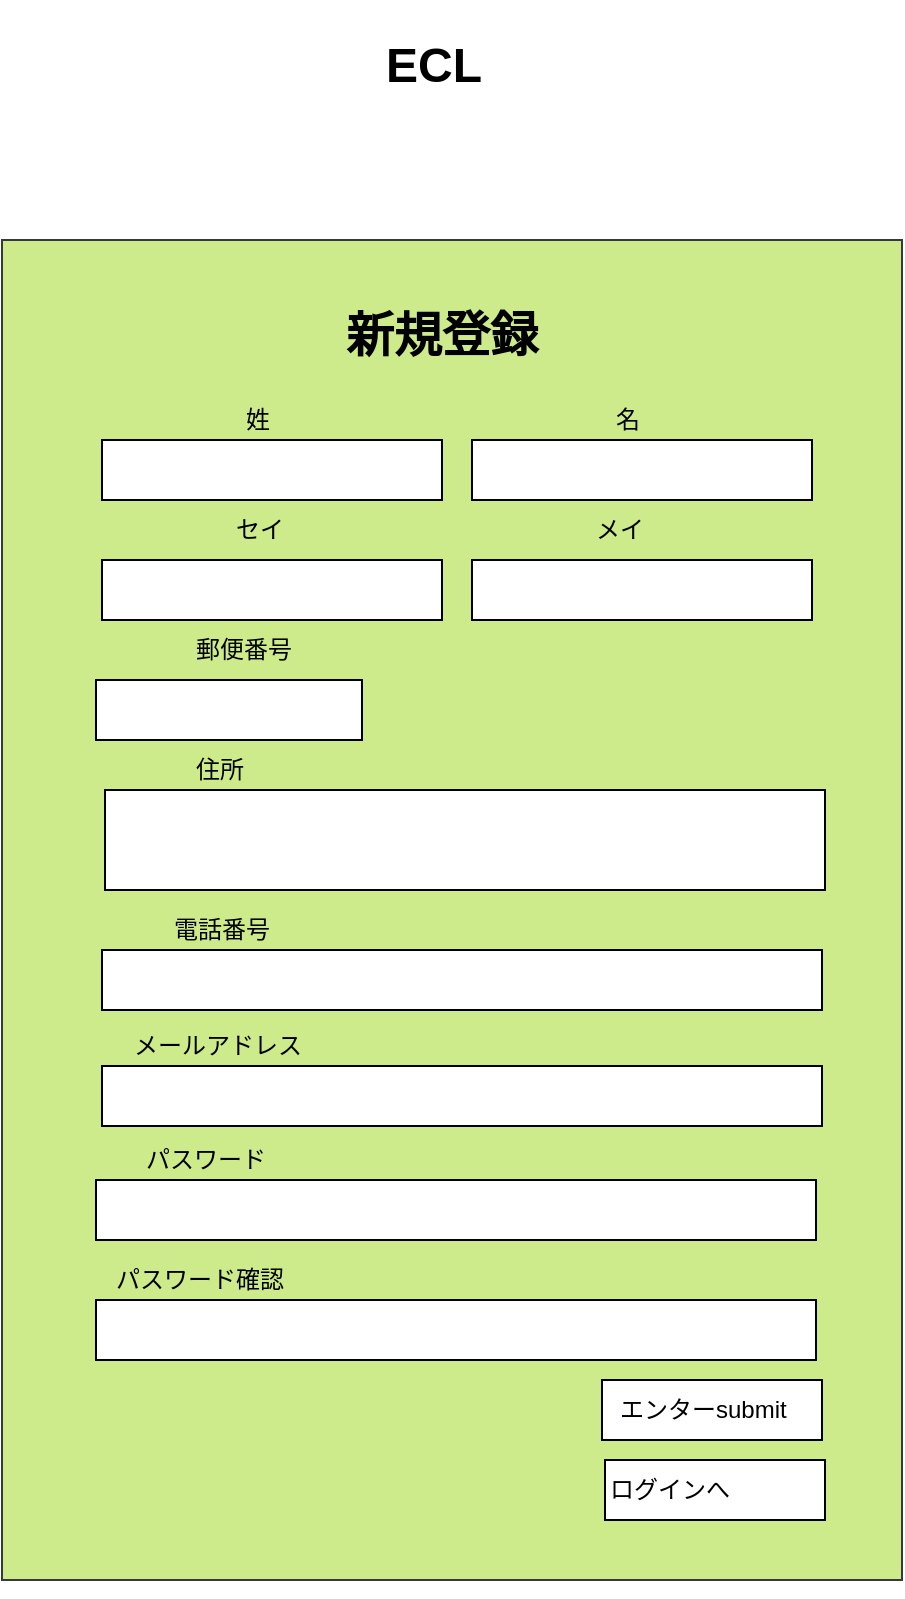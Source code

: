 <mxfile version="10.8.5" type="github"><diagram id="z4pzhMaWkLFEfseLZyCn" name="Page-1"><mxGraphModel dx="737" dy="648" grid="1" gridSize="10" guides="1" tooltips="1" connect="1" arrows="1" fold="1" page="1" pageScale="1" pageWidth="1169" pageHeight="1654" math="0" shadow="0"><root><mxCell id="0"/><mxCell id="1" parent="0"/><mxCell id="HKLMT0H2417e0t2VfTt4-1" value="&lt;h1&gt;ECL&lt;/h1&gt;" style="text;html=1;resizable=0;points=[];autosize=1;align=left;verticalAlign=top;spacingTop=-4;" parent="1" vertex="1"><mxGeometry x="420" y="10" width="60" height="50" as="geometry"/></mxCell><mxCell id="HKLMT0H2417e0t2VfTt4-2" value="" style="rounded=0;whiteSpace=wrap;html=1;strokeWidth=4;fillColor=none;gradientColor=none;align=left;strokeColor=none;" parent="1" vertex="1"><mxGeometry x="400" y="180" width="120" height="200" as="geometry"/></mxCell><mxCell id="HKLMT0H2417e0t2VfTt4-3" value="" style="rounded=0;whiteSpace=wrap;html=1;strokeWidth=1;align=left;fillColor=#cdeb8b;strokeColor=#36393d;" parent="1" vertex="1"><mxGeometry x="230" y="130" width="450" height="670" as="geometry"/></mxCell><mxCell id="HKLMT0H2417e0t2VfTt4-4" value="&lt;h1&gt;新規登録&lt;/h1&gt;" style="text;html=1;resizable=0;points=[];autosize=1;align=left;verticalAlign=top;spacingTop=-4;" parent="1" vertex="1"><mxGeometry x="400" y="145" width="110" height="50" as="geometry"/></mxCell><mxCell id="HKLMT0H2417e0t2VfTt4-7" value="" style="rounded=0;whiteSpace=wrap;html=1;strokeWidth=1;align=left;" parent="1" vertex="1"><mxGeometry x="280" y="230" width="170" height="30" as="geometry"/></mxCell><mxCell id="HKLMT0H2417e0t2VfTt4-8" value="" style="rounded=0;whiteSpace=wrap;html=1;strokeWidth=1;align=left;" parent="1" vertex="1"><mxGeometry x="465" y="230" width="170" height="30" as="geometry"/></mxCell><mxCell id="HKLMT0H2417e0t2VfTt4-9" value="" style="rounded=0;whiteSpace=wrap;html=1;strokeWidth=1;align=left;" parent="1" vertex="1"><mxGeometry x="280" y="290" width="170" height="30" as="geometry"/></mxCell><mxCell id="HKLMT0H2417e0t2VfTt4-10" value="" style="rounded=0;whiteSpace=wrap;html=1;strokeWidth=1;align=left;" parent="1" vertex="1"><mxGeometry x="465" y="290" width="170" height="30" as="geometry"/></mxCell><mxCell id="HKLMT0H2417e0t2VfTt4-11" value="" style="rounded=0;whiteSpace=wrap;html=1;strokeWidth=1;align=left;" parent="1" vertex="1"><mxGeometry x="277" y="350" width="133" height="30" as="geometry"/></mxCell><mxCell id="HKLMT0H2417e0t2VfTt4-12" value="" style="rounded=0;whiteSpace=wrap;html=1;strokeWidth=1;align=left;" parent="1" vertex="1"><mxGeometry x="281.5" y="405" width="360" height="50" as="geometry"/></mxCell><mxCell id="HKLMT0H2417e0t2VfTt4-13" style="edgeStyle=orthogonalEdgeStyle;rounded=0;orthogonalLoop=1;jettySize=auto;html=1;exitX=0.5;exitY=1;exitDx=0;exitDy=0;fontFamily=Helvetica;" parent="1" source="HKLMT0H2417e0t2VfTt4-8" target="HKLMT0H2417e0t2VfTt4-8" edge="1"><mxGeometry relative="1" as="geometry"/></mxCell><mxCell id="HKLMT0H2417e0t2VfTt4-19" value="姓" style="text;html=1;resizable=0;points=[];autosize=1;align=left;verticalAlign=top;spacingTop=-4;" parent="1" vertex="1"><mxGeometry x="350" y="210" width="30" height="20" as="geometry"/></mxCell><mxCell id="HKLMT0H2417e0t2VfTt4-20" value="名" style="text;html=1;resizable=0;points=[];autosize=1;align=left;verticalAlign=top;spacingTop=-4;" parent="1" vertex="1"><mxGeometry x="535" y="210" width="30" height="20" as="geometry"/></mxCell><mxCell id="HKLMT0H2417e0t2VfTt4-23" value="" style="rounded=0;whiteSpace=wrap;html=1;strokeWidth=1;align=left;" parent="1" vertex="1"><mxGeometry x="280" y="485" width="360" height="30" as="geometry"/></mxCell><mxCell id="HKLMT0H2417e0t2VfTt4-27" value="" style="rounded=0;whiteSpace=wrap;html=1;strokeWidth=1;align=left;" parent="1" vertex="1"><mxGeometry x="277" y="660" width="360" height="30" as="geometry"/></mxCell><mxCell id="HKLMT0H2417e0t2VfTt4-28" value="" style="rounded=0;whiteSpace=wrap;html=1;strokeWidth=1;align=left;" parent="1" vertex="1"><mxGeometry x="277" y="600" width="360" height="30" as="geometry"/></mxCell><mxCell id="HKLMT0H2417e0t2VfTt4-29" value="" style="rounded=0;whiteSpace=wrap;html=1;strokeWidth=1;align=left;" parent="1" vertex="1"><mxGeometry x="280" y="543" width="360" height="30" as="geometry"/></mxCell><mxCell id="HKLMT0H2417e0t2VfTt4-33" value="セイ" style="text;html=1;resizable=0;points=[];autosize=1;align=left;verticalAlign=top;spacingTop=-4;" parent="1" vertex="1"><mxGeometry x="345" y="265" width="40" height="20" as="geometry"/></mxCell><mxCell id="HKLMT0H2417e0t2VfTt4-34" value="メイ" style="text;html=1;resizable=0;points=[];autosize=1;align=left;verticalAlign=top;spacingTop=-4;" parent="1" vertex="1"><mxGeometry x="525" y="265" width="40" height="20" as="geometry"/></mxCell><mxCell id="HKLMT0H2417e0t2VfTt4-35" value="郵便番号" style="text;html=1;resizable=0;points=[];autosize=1;align=left;verticalAlign=top;spacingTop=-4;" parent="1" vertex="1"><mxGeometry x="325" y="325" width="60" height="20" as="geometry"/></mxCell><mxCell id="HKLMT0H2417e0t2VfTt4-36" value="住所" style="text;html=1;resizable=0;points=[];autosize=1;align=left;verticalAlign=top;spacingTop=-4;" parent="1" vertex="1"><mxGeometry x="325" y="385" width="40" height="20" as="geometry"/></mxCell><mxCell id="HKLMT0H2417e0t2VfTt4-37" value="電話番号&lt;br&gt;" style="text;html=1;resizable=0;points=[];autosize=1;align=left;verticalAlign=top;spacingTop=-4;" parent="1" vertex="1"><mxGeometry x="313.5" y="465" width="60" height="20" as="geometry"/></mxCell><mxCell id="HKLMT0H2417e0t2VfTt4-40" value="メールアドレス" style="text;html=1;resizable=0;points=[];autosize=1;align=left;verticalAlign=top;spacingTop=-4;" parent="1" vertex="1"><mxGeometry x="293.5" y="522.5" width="100" height="20" as="geometry"/></mxCell><mxCell id="HKLMT0H2417e0t2VfTt4-41" value="パスワード" style="text;html=1;resizable=0;points=[];autosize=1;align=left;verticalAlign=top;spacingTop=-4;" parent="1" vertex="1"><mxGeometry x="300" y="580" width="80" height="20" as="geometry"/></mxCell><mxCell id="HKLMT0H2417e0t2VfTt4-44" value="パスワード確認" style="text;html=1;resizable=0;points=[];autosize=1;align=left;verticalAlign=top;spacingTop=-4;" parent="1" vertex="1"><mxGeometry x="285" y="640" width="100" height="20" as="geometry"/></mxCell><mxCell id="HKLMT0H2417e0t2VfTt4-45" style="edgeStyle=orthogonalEdgeStyle;rounded=0;orthogonalLoop=1;jettySize=auto;html=1;exitX=0.5;exitY=1;exitDx=0;exitDy=0;fontFamily=Helvetica;" parent="1" source="HKLMT0H2417e0t2VfTt4-3" target="HKLMT0H2417e0t2VfTt4-3" edge="1"><mxGeometry relative="1" as="geometry"/></mxCell><mxCell id="HKLMT0H2417e0t2VfTt4-46" value="" style="rounded=0;whiteSpace=wrap;html=1;strokeWidth=1;align=left;" parent="1" vertex="1"><mxGeometry x="530" y="700" width="110" height="30" as="geometry"/></mxCell><mxCell id="HKLMT0H2417e0t2VfTt4-47" value="エンターsubmit" style="text;html=1;resizable=0;points=[];autosize=1;align=left;verticalAlign=top;spacingTop=-4;" parent="1" vertex="1"><mxGeometry x="537" y="705" width="100" height="20" as="geometry"/></mxCell><mxCell id="v5YCzNt8CtIcQ86CHbSD-1" value="ログインへ" style="rounded=0;whiteSpace=wrap;html=1;strokeWidth=1;align=left;" vertex="1" parent="1"><mxGeometry x="531.5" y="740" width="110" height="30" as="geometry"/></mxCell></root></mxGraphModel></diagram></mxfile>